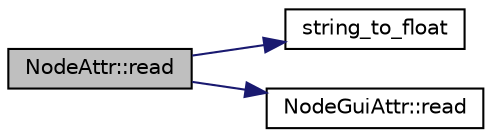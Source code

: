 digraph "NodeAttr::read"
{
  edge [fontname="Helvetica",fontsize="10",labelfontname="Helvetica",labelfontsize="10"];
  node [fontname="Helvetica",fontsize="10",shape=record];
  rankdir="LR";
  Node2 [label="NodeAttr::read",height=0.2,width=0.4,color="black", fillcolor="grey75", style="filled", fontcolor="black"];
  Node2 -> Node3 [color="midnightblue",fontsize="10",style="solid"];
  Node3 [label="string_to_float",height=0.2,width=0.4,color="black", fillcolor="white", style="filled",URL="$utils_8h.html#a944596b18449096185b36224e7320f5d"];
  Node2 -> Node4 [color="midnightblue",fontsize="10",style="solid"];
  Node4 [label="NodeGuiAttr::read",height=0.2,width=0.4,color="black", fillcolor="white", style="filled",URL="$struct_node_gui_attr.html#a7ce8e0863f88a40e242bc3ba71c37663"];
}
